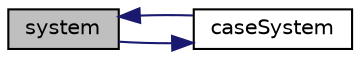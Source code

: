 digraph "system"
{
  bgcolor="transparent";
  edge [fontname="Helvetica",fontsize="10",labelfontname="Helvetica",labelfontsize="10"];
  node [fontname="Helvetica",fontsize="10",shape=record];
  rankdir="LR";
  Node1 [label="system",height=0.2,width=0.4,color="black", fillcolor="grey75", style="filled", fontcolor="black"];
  Node1 -> Node2 [color="midnightblue",fontsize="10",style="solid",fontname="Helvetica"];
  Node2 [label="caseSystem",height=0.2,width=0.4,color="black",URL="$a02698.html#a6f01ba4fe6416ad273c7c313c473025a",tooltip="Return system name for the case. "];
  Node2 -> Node1 [color="midnightblue",fontsize="10",style="solid",fontname="Helvetica"];
}
